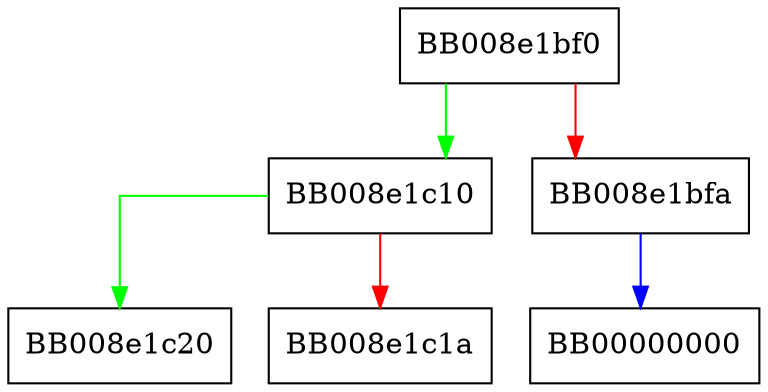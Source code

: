 digraph _res_hconf_init {
  node [shape="box"];
  graph [splines=ortho];
  BB008e1bf0 -> BB008e1c10 [color="green"];
  BB008e1bf0 -> BB008e1bfa [color="red"];
  BB008e1bfa -> BB00000000 [color="blue"];
  BB008e1c10 -> BB008e1c20 [color="green"];
  BB008e1c10 -> BB008e1c1a [color="red"];
}